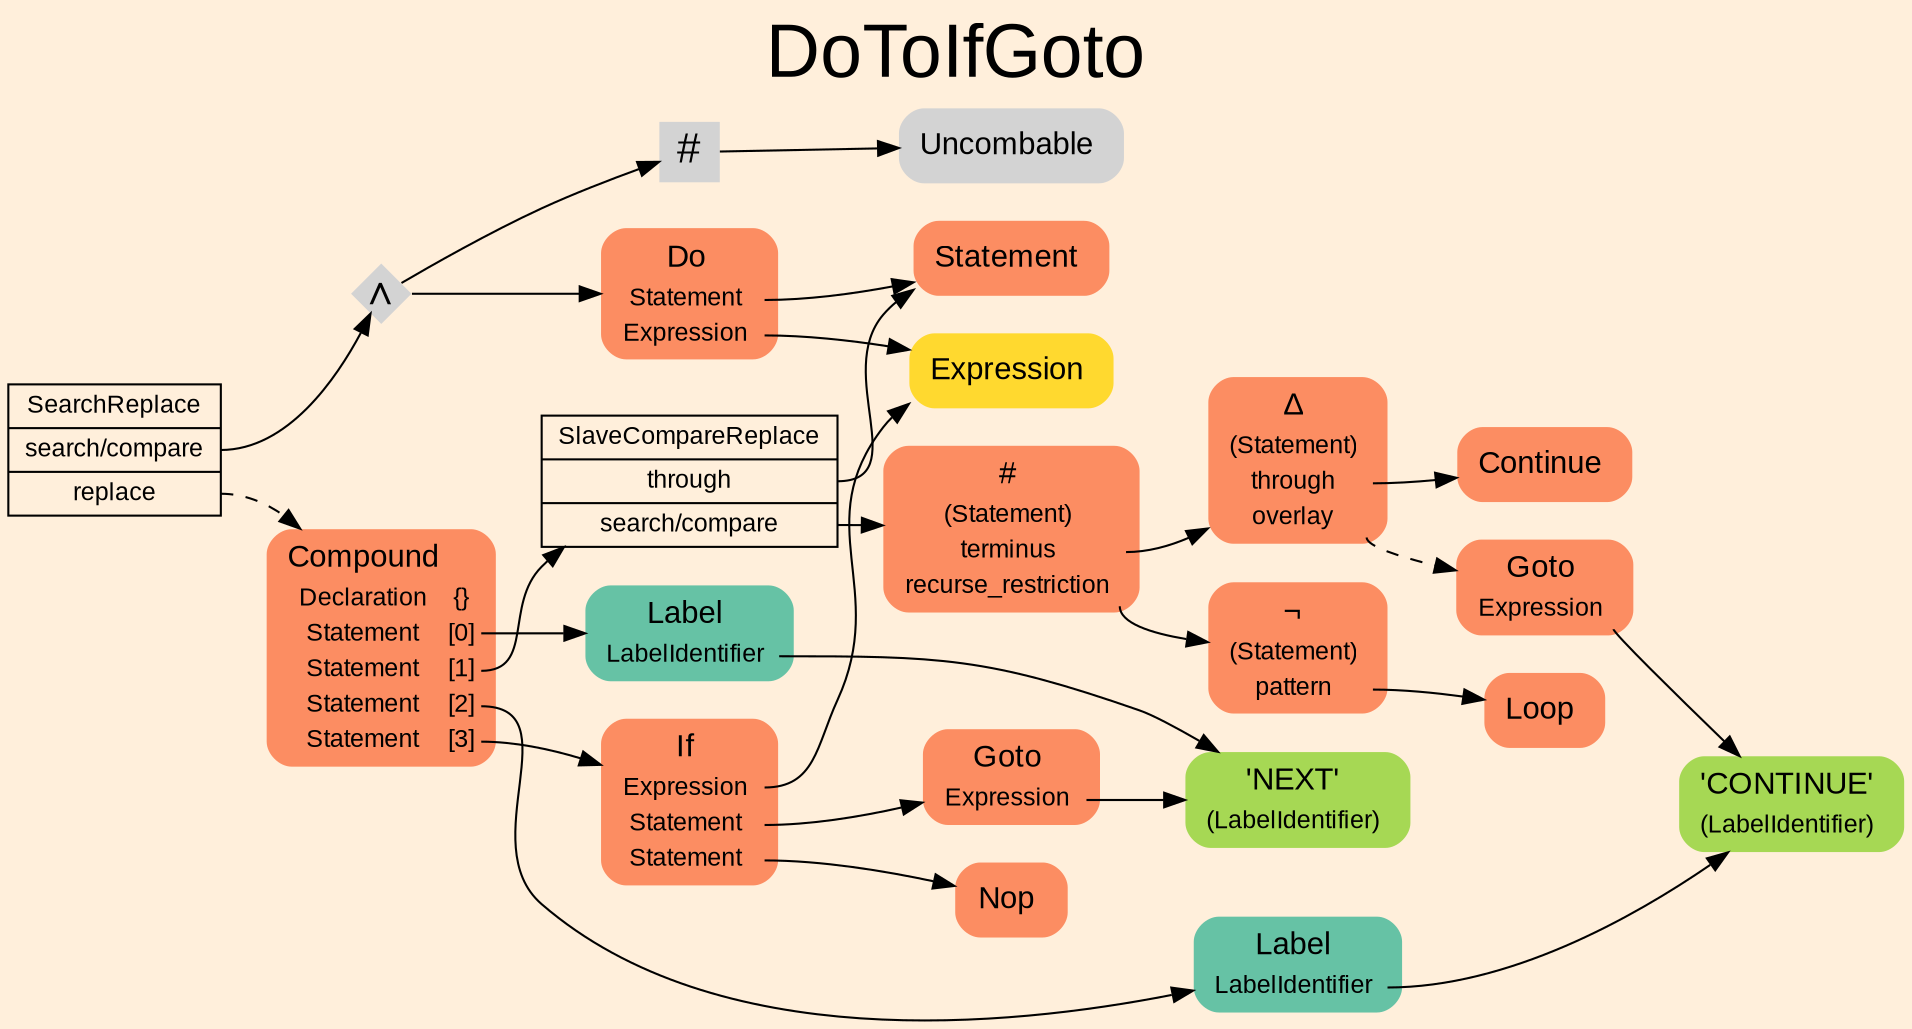 digraph "DoToIfGoto" {
label = "DoToIfGoto"
labelloc = t
fontsize = "36"
graph [
    rankdir = "LR"
    ranksep = 0.3
    bgcolor = antiquewhite1
    color = black
    fontcolor = black
    fontname = "Arial"
];
node [
    fontname = "Arial"
];
edge [
    fontname = "Arial"
];

// -------------------- transformation figure --------------------
"CR#B-4-29" [
    // -------- block CR#B-4-29 ----------
    shape = "record"
    fillcolor = antiquewhite1
    label = "<fixed> SearchReplace | <port0> search/compare | <port1> replace"
    style = "filled"
    fontsize = "12"
    color = black
    fontcolor = black
];

"#B-2-664" [
    // -------- block #B-2-664 ----------
    shape = "diamond"
    label = <∧>
    style = "filled"
    fontsize = "20"
    penwidth = 0.0
    fixedsize = true
    width = 0.4
    height = 0.4
];

"#B-2-646" [
    // -------- block #B-2-646 ----------
    shape = "plaintext"
    fillcolor = "/set28/2"
    label = <<TABLE BORDER="0" CELLBORDER="0" CELLSPACING="0">
     <TR><TD><FONT POINT-SIZE="15.0">Do</FONT></TD><TD></TD></TR>
     <TR><TD>Statement</TD><TD PORT="port0"></TD></TR>
     <TR><TD>Expression</TD><TD PORT="port1"></TD></TR>
    </TABLE>>
    style = "rounded,filled"
    fontsize = "12"
];

"#B-2-648" [
    // -------- block #B-2-648 ----------
    shape = "plaintext"
    fillcolor = "/set28/2"
    label = <<TABLE BORDER="0" CELLBORDER="0" CELLSPACING="0">
     <TR><TD><FONT POINT-SIZE="15.0">Statement</FONT></TD><TD></TD></TR>
    </TABLE>>
    style = "rounded,filled"
    fontsize = "12"
];

"#B-2-649" [
    // -------- block #B-2-649 ----------
    shape = "plaintext"
    fillcolor = "/set28/6"
    label = <<TABLE BORDER="0" CELLBORDER="0" CELLSPACING="0">
     <TR><TD><FONT POINT-SIZE="15.0">Expression</FONT></TD><TD></TD></TR>
    </TABLE>>
    style = "rounded,filled"
    fontsize = "12"
];

"#B-2-665" [
    // -------- block #B-2-665 ----------
    shape = "square"
    label = <#>
    style = "filled"
    fontsize = "20"
    penwidth = 0.0
    fixedsize = true
    width = 0.4
    height = 0.4
];

"#B-2-666" [
    // -------- block #B-2-666 ----------
    shape = "plaintext"
    label = <<TABLE BORDER="0" CELLBORDER="0" CELLSPACING="0">
     <TR><TD><FONT POINT-SIZE="15.0">Uncombable</FONT></TD><TD></TD></TR>
    </TABLE>>
    style = "rounded,filled"
    fontsize = "12"
];

"#B-2-653" [
    // -------- block #B-2-653 ----------
    shape = "plaintext"
    fillcolor = "/set28/2"
    label = <<TABLE BORDER="0" CELLBORDER="0" CELLSPACING="0">
     <TR><TD><FONT POINT-SIZE="15.0">Compound</FONT></TD><TD></TD></TR>
     <TR><TD>Declaration</TD><TD PORT="port0">{}</TD></TR>
     <TR><TD>Statement</TD><TD PORT="port1">[0]</TD></TR>
     <TR><TD>Statement</TD><TD PORT="port2">[1]</TD></TR>
     <TR><TD>Statement</TD><TD PORT="port3">[2]</TD></TR>
     <TR><TD>Statement</TD><TD PORT="port4">[3]</TD></TR>
    </TABLE>>
    style = "rounded,filled"
    fontsize = "12"
];

"#B-2-656" [
    // -------- block #B-2-656 ----------
    shape = "plaintext"
    fillcolor = "/set28/1"
    label = <<TABLE BORDER="0" CELLBORDER="0" CELLSPACING="0">
     <TR><TD><FONT POINT-SIZE="15.0">Label</FONT></TD><TD></TD></TR>
     <TR><TD>LabelIdentifier</TD><TD PORT="port0"></TD></TR>
    </TABLE>>
    style = "rounded,filled"
    fontsize = "12"
];

"#B-2-654" [
    // -------- block #B-2-654 ----------
    shape = "plaintext"
    fillcolor = "/set28/5"
    label = <<TABLE BORDER="0" CELLBORDER="0" CELLSPACING="0">
     <TR><TD><FONT POINT-SIZE="15.0">'NEXT'</FONT></TD><TD></TD></TR>
     <TR><TD>(LabelIdentifier)</TD><TD PORT="port0"></TD></TR>
    </TABLE>>
    style = "rounded,filled"
    fontsize = "12"
];

"#B-2-663" [
    // -------- block #B-2-663 ----------
    shape = "record"
    fillcolor = antiquewhite1
    label = "<fixed> SlaveCompareReplace | <port0> through | <port1> search/compare"
    style = "filled"
    fontsize = "12"
    color = black
    fontcolor = black
];

"#B-2-658" [
    // -------- block #B-2-658 ----------
    shape = "plaintext"
    fillcolor = "/set28/2"
    label = <<TABLE BORDER="0" CELLBORDER="0" CELLSPACING="0">
     <TR><TD><FONT POINT-SIZE="15.0">#</FONT></TD><TD></TD></TR>
     <TR><TD>(Statement)</TD><TD PORT="port0"></TD></TR>
     <TR><TD>terminus</TD><TD PORT="port1"></TD></TR>
     <TR><TD>recurse_restriction</TD><TD PORT="port2"></TD></TR>
    </TABLE>>
    style = "rounded,filled"
    fontsize = "12"
];

"#B-2-659" [
    // -------- block #B-2-659 ----------
    shape = "plaintext"
    fillcolor = "/set28/2"
    label = <<TABLE BORDER="0" CELLBORDER="0" CELLSPACING="0">
     <TR><TD><FONT POINT-SIZE="15.0">Δ</FONT></TD><TD></TD></TR>
     <TR><TD>(Statement)</TD><TD PORT="port0"></TD></TR>
     <TR><TD>through</TD><TD PORT="port1"></TD></TR>
     <TR><TD>overlay</TD><TD PORT="port2"></TD></TR>
    </TABLE>>
    style = "rounded,filled"
    fontsize = "12"
];

"#B-2-660" [
    // -------- block #B-2-660 ----------
    shape = "plaintext"
    fillcolor = "/set28/2"
    label = <<TABLE BORDER="0" CELLBORDER="0" CELLSPACING="0">
     <TR><TD><FONT POINT-SIZE="15.0">Continue</FONT></TD><TD></TD></TR>
    </TABLE>>
    style = "rounded,filled"
    fontsize = "12"
];

"#B-2-651" [
    // -------- block #B-2-651 ----------
    shape = "plaintext"
    fillcolor = "/set28/2"
    label = <<TABLE BORDER="0" CELLBORDER="0" CELLSPACING="0">
     <TR><TD><FONT POINT-SIZE="15.0">Goto</FONT></TD><TD></TD></TR>
     <TR><TD>Expression</TD><TD PORT="port0"></TD></TR>
    </TABLE>>
    style = "rounded,filled"
    fontsize = "12"
];

"#B-2-655" [
    // -------- block #B-2-655 ----------
    shape = "plaintext"
    fillcolor = "/set28/5"
    label = <<TABLE BORDER="0" CELLBORDER="0" CELLSPACING="0">
     <TR><TD><FONT POINT-SIZE="15.0">'CONTINUE'</FONT></TD><TD></TD></TR>
     <TR><TD>(LabelIdentifier)</TD><TD PORT="port0"></TD></TR>
    </TABLE>>
    style = "rounded,filled"
    fontsize = "12"
];

"#B-2-661" [
    // -------- block #B-2-661 ----------
    shape = "plaintext"
    fillcolor = "/set28/2"
    label = <<TABLE BORDER="0" CELLBORDER="0" CELLSPACING="0">
     <TR><TD><FONT POINT-SIZE="15.0">¬</FONT></TD><TD></TD></TR>
     <TR><TD>(Statement)</TD><TD PORT="port0"></TD></TR>
     <TR><TD>pattern</TD><TD PORT="port1"></TD></TR>
    </TABLE>>
    style = "rounded,filled"
    fontsize = "12"
];

"#B-2-662" [
    // -------- block #B-2-662 ----------
    shape = "plaintext"
    fillcolor = "/set28/2"
    label = <<TABLE BORDER="0" CELLBORDER="0" CELLSPACING="0">
     <TR><TD><FONT POINT-SIZE="15.0">Loop</FONT></TD><TD></TD></TR>
    </TABLE>>
    style = "rounded,filled"
    fontsize = "12"
];

"#B-2-657" [
    // -------- block #B-2-657 ----------
    shape = "plaintext"
    fillcolor = "/set28/1"
    label = <<TABLE BORDER="0" CELLBORDER="0" CELLSPACING="0">
     <TR><TD><FONT POINT-SIZE="15.0">Label</FONT></TD><TD></TD></TR>
     <TR><TD>LabelIdentifier</TD><TD PORT="port0"></TD></TR>
    </TABLE>>
    style = "rounded,filled"
    fontsize = "12"
];

"#B-2-647" [
    // -------- block #B-2-647 ----------
    shape = "plaintext"
    fillcolor = "/set28/2"
    label = <<TABLE BORDER="0" CELLBORDER="0" CELLSPACING="0">
     <TR><TD><FONT POINT-SIZE="15.0">If</FONT></TD><TD></TD></TR>
     <TR><TD>Expression</TD><TD PORT="port0"></TD></TR>
     <TR><TD>Statement</TD><TD PORT="port1"></TD></TR>
     <TR><TD>Statement</TD><TD PORT="port2"></TD></TR>
    </TABLE>>
    style = "rounded,filled"
    fontsize = "12"
];

"#B-2-650" [
    // -------- block #B-2-650 ----------
    shape = "plaintext"
    fillcolor = "/set28/2"
    label = <<TABLE BORDER="0" CELLBORDER="0" CELLSPACING="0">
     <TR><TD><FONT POINT-SIZE="15.0">Goto</FONT></TD><TD></TD></TR>
     <TR><TD>Expression</TD><TD PORT="port0"></TD></TR>
    </TABLE>>
    style = "rounded,filled"
    fontsize = "12"
];

"#B-2-652" [
    // -------- block #B-2-652 ----------
    shape = "plaintext"
    fillcolor = "/set28/2"
    label = <<TABLE BORDER="0" CELLBORDER="0" CELLSPACING="0">
     <TR><TD><FONT POINT-SIZE="15.0">Nop</FONT></TD><TD></TD></TR>
    </TABLE>>
    style = "rounded,filled"
    fontsize = "12"
];

"CR#B-4-29":port0 -> "#B-2-664" [
    color = black
    fontcolor = black
];

"CR#B-4-29":port1 -> "#B-2-653" [
    style="dashed"
    color = black
    fontcolor = black
];

"#B-2-664" -> "#B-2-646" [
    color = black
    fontcolor = black
];

"#B-2-664" -> "#B-2-665" [
    color = black
    fontcolor = black
];

"#B-2-646":port0 -> "#B-2-648" [
    color = black
    fontcolor = black
];

"#B-2-646":port1 -> "#B-2-649" [
    color = black
    fontcolor = black
];

"#B-2-665" -> "#B-2-666" [
    color = black
    fontcolor = black
];

"#B-2-653":port1 -> "#B-2-656" [
    color = black
    fontcolor = black
];

"#B-2-653":port2 -> "#B-2-663" [
    color = black
    fontcolor = black
];

"#B-2-653":port3 -> "#B-2-657" [
    color = black
    fontcolor = black
];

"#B-2-653":port4 -> "#B-2-647" [
    color = black
    fontcolor = black
];

"#B-2-656":port0 -> "#B-2-654" [
    color = black
    fontcolor = black
];

"#B-2-663":port0 -> "#B-2-648" [
    color = black
    fontcolor = black
];

"#B-2-663":port1 -> "#B-2-658" [
    color = black
    fontcolor = black
];

"#B-2-658":port1 -> "#B-2-659" [
    color = black
    fontcolor = black
];

"#B-2-658":port2 -> "#B-2-661" [
    color = black
    fontcolor = black
];

"#B-2-659":port1 -> "#B-2-660" [
    color = black
    fontcolor = black
];

"#B-2-659":port2 -> "#B-2-651" [
    style="dashed"
    color = black
    fontcolor = black
];

"#B-2-651":port0 -> "#B-2-655" [
    color = black
    fontcolor = black
];

"#B-2-661":port1 -> "#B-2-662" [
    color = black
    fontcolor = black
];

"#B-2-657":port0 -> "#B-2-655" [
    color = black
    fontcolor = black
];

"#B-2-647":port0 -> "#B-2-649" [
    color = black
    fontcolor = black
];

"#B-2-647":port1 -> "#B-2-650" [
    color = black
    fontcolor = black
];

"#B-2-647":port2 -> "#B-2-652" [
    color = black
    fontcolor = black
];

"#B-2-650":port0 -> "#B-2-654" [
    color = black
    fontcolor = black
];


}
